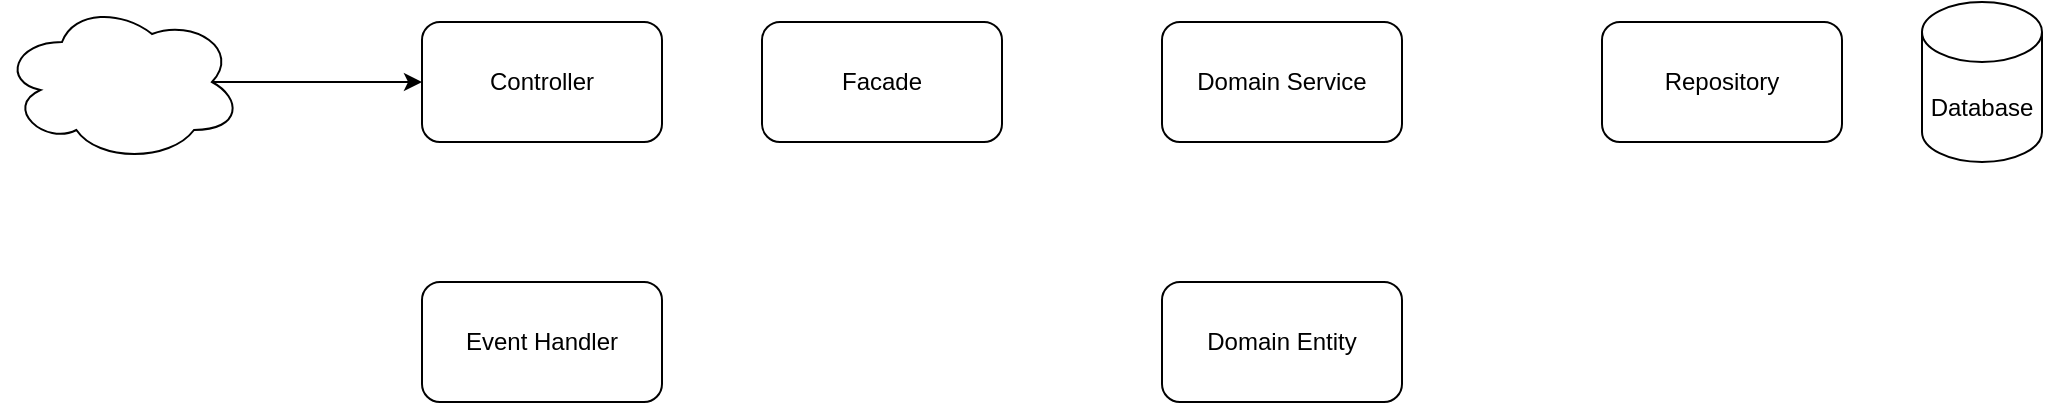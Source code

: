 <mxfile version="24.4.0" type="github">
  <diagram name="Page-1" id="c7558073-3199-34d8-9f00-42111426c3f3">
    <mxGraphModel dx="1434" dy="738" grid="1" gridSize="10" guides="1" tooltips="1" connect="1" arrows="1" fold="1" page="1" pageScale="1" pageWidth="1100" pageHeight="850" background="none" math="0" shadow="0">
      <root>
        <mxCell id="0" />
        <mxCell id="1" parent="0" />
        <mxCell id="3Qd_OOhJAvH-KdeZEQUw-96" value="Controller" style="rounded=1;whiteSpace=wrap;html=1;" vertex="1" parent="1">
          <mxGeometry x="240" y="310" width="120" height="60" as="geometry" />
        </mxCell>
        <mxCell id="3Qd_OOhJAvH-KdeZEQUw-97" value="Facade" style="rounded=1;whiteSpace=wrap;html=1;" vertex="1" parent="1">
          <mxGeometry x="410" y="310" width="120" height="60" as="geometry" />
        </mxCell>
        <mxCell id="3Qd_OOhJAvH-KdeZEQUw-98" value="Domain Service" style="rounded=1;whiteSpace=wrap;html=1;" vertex="1" parent="1">
          <mxGeometry x="610" y="310" width="120" height="60" as="geometry" />
        </mxCell>
        <mxCell id="3Qd_OOhJAvH-KdeZEQUw-99" value="Domain Entity" style="rounded=1;whiteSpace=wrap;html=1;" vertex="1" parent="1">
          <mxGeometry x="610" y="440" width="120" height="60" as="geometry" />
        </mxCell>
        <mxCell id="3Qd_OOhJAvH-KdeZEQUw-100" value="Database" style="shape=cylinder3;whiteSpace=wrap;html=1;boundedLbl=1;backgroundOutline=1;size=15;" vertex="1" parent="1">
          <mxGeometry x="990" y="300" width="60" height="80" as="geometry" />
        </mxCell>
        <mxCell id="3Qd_OOhJAvH-KdeZEQUw-101" value="Event Handler" style="rounded=1;whiteSpace=wrap;html=1;" vertex="1" parent="1">
          <mxGeometry x="240" y="440" width="120" height="60" as="geometry" />
        </mxCell>
        <mxCell id="3Qd_OOhJAvH-KdeZEQUw-102" value="Repository" style="rounded=1;whiteSpace=wrap;html=1;" vertex="1" parent="1">
          <mxGeometry x="830" y="310" width="120" height="60" as="geometry" />
        </mxCell>
        <mxCell id="3Qd_OOhJAvH-KdeZEQUw-104" style="edgeStyle=orthogonalEdgeStyle;rounded=0;orthogonalLoop=1;jettySize=auto;html=1;exitX=0.875;exitY=0.5;exitDx=0;exitDy=0;exitPerimeter=0;entryX=0;entryY=0.5;entryDx=0;entryDy=0;" edge="1" parent="1" source="3Qd_OOhJAvH-KdeZEQUw-103" target="3Qd_OOhJAvH-KdeZEQUw-96">
          <mxGeometry relative="1" as="geometry" />
        </mxCell>
        <mxCell id="3Qd_OOhJAvH-KdeZEQUw-103" value="" style="ellipse;shape=cloud;whiteSpace=wrap;html=1;" vertex="1" parent="1">
          <mxGeometry x="30" y="300" width="120" height="80" as="geometry" />
        </mxCell>
      </root>
    </mxGraphModel>
  </diagram>
</mxfile>
